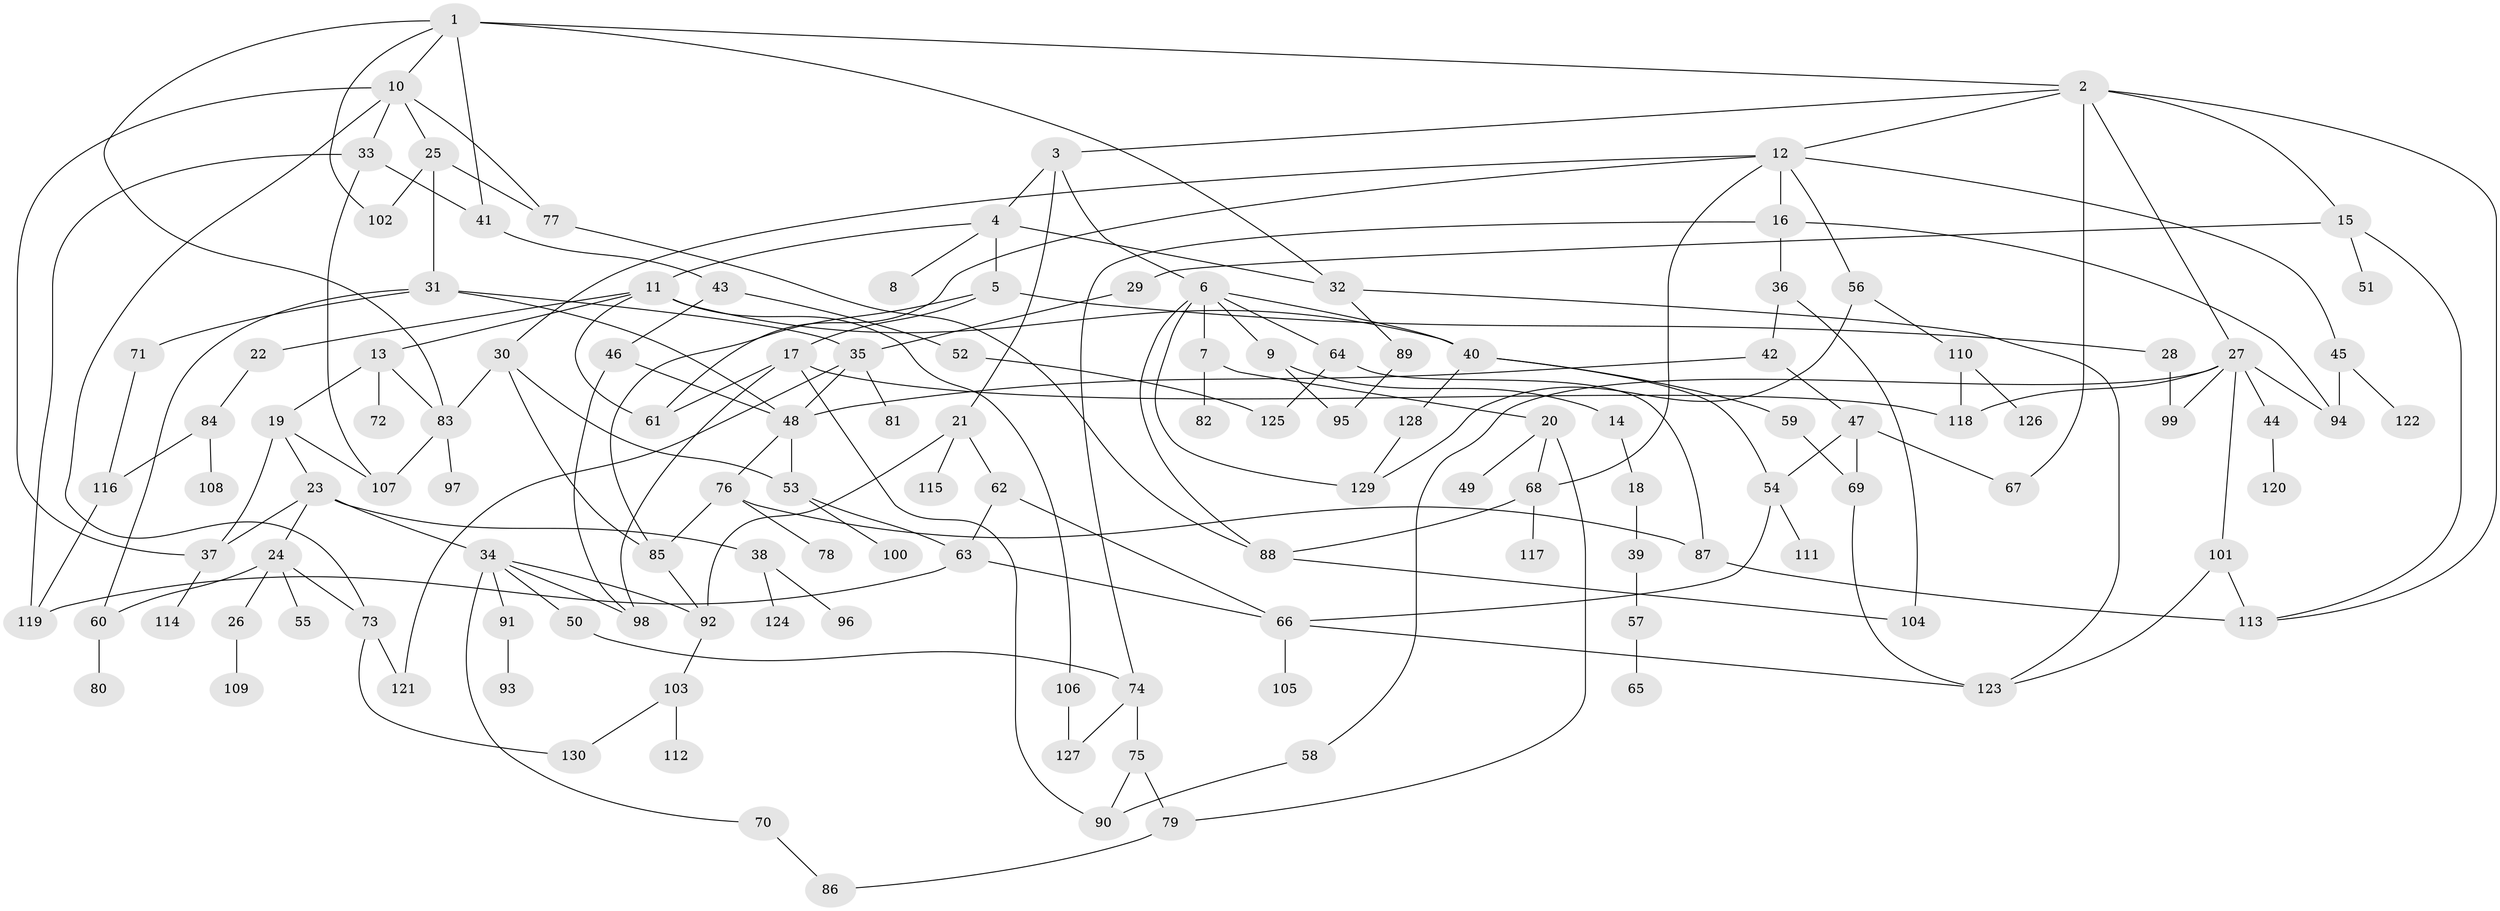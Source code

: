 // Generated by graph-tools (version 1.1) at 2025/10/02/27/25 16:10:52]
// undirected, 130 vertices, 192 edges
graph export_dot {
graph [start="1"]
  node [color=gray90,style=filled];
  1;
  2;
  3;
  4;
  5;
  6;
  7;
  8;
  9;
  10;
  11;
  12;
  13;
  14;
  15;
  16;
  17;
  18;
  19;
  20;
  21;
  22;
  23;
  24;
  25;
  26;
  27;
  28;
  29;
  30;
  31;
  32;
  33;
  34;
  35;
  36;
  37;
  38;
  39;
  40;
  41;
  42;
  43;
  44;
  45;
  46;
  47;
  48;
  49;
  50;
  51;
  52;
  53;
  54;
  55;
  56;
  57;
  58;
  59;
  60;
  61;
  62;
  63;
  64;
  65;
  66;
  67;
  68;
  69;
  70;
  71;
  72;
  73;
  74;
  75;
  76;
  77;
  78;
  79;
  80;
  81;
  82;
  83;
  84;
  85;
  86;
  87;
  88;
  89;
  90;
  91;
  92;
  93;
  94;
  95;
  96;
  97;
  98;
  99;
  100;
  101;
  102;
  103;
  104;
  105;
  106;
  107;
  108;
  109;
  110;
  111;
  112;
  113;
  114;
  115;
  116;
  117;
  118;
  119;
  120;
  121;
  122;
  123;
  124;
  125;
  126;
  127;
  128;
  129;
  130;
  1 -- 2;
  1 -- 10;
  1 -- 32;
  1 -- 102;
  1 -- 41;
  1 -- 83;
  2 -- 3;
  2 -- 12;
  2 -- 15;
  2 -- 27;
  2 -- 113;
  2 -- 67;
  3 -- 4;
  3 -- 6;
  3 -- 21;
  4 -- 5;
  4 -- 8;
  4 -- 11;
  4 -- 32;
  5 -- 17;
  5 -- 28;
  5 -- 85;
  6 -- 7;
  6 -- 9;
  6 -- 40;
  6 -- 64;
  6 -- 88;
  6 -- 129;
  7 -- 20;
  7 -- 82;
  9 -- 14;
  9 -- 95;
  10 -- 25;
  10 -- 33;
  10 -- 73;
  10 -- 37;
  10 -- 77;
  11 -- 13;
  11 -- 22;
  11 -- 61;
  11 -- 106;
  11 -- 40;
  12 -- 16;
  12 -- 30;
  12 -- 45;
  12 -- 56;
  12 -- 68;
  12 -- 61;
  13 -- 19;
  13 -- 72;
  13 -- 83;
  14 -- 18;
  15 -- 29;
  15 -- 51;
  15 -- 113;
  16 -- 36;
  16 -- 74;
  16 -- 94;
  17 -- 118;
  17 -- 90;
  17 -- 98;
  17 -- 61;
  18 -- 39;
  19 -- 23;
  19 -- 37;
  19 -- 107;
  20 -- 49;
  20 -- 68;
  20 -- 79;
  21 -- 62;
  21 -- 92;
  21 -- 115;
  22 -- 84;
  23 -- 24;
  23 -- 34;
  23 -- 38;
  23 -- 37;
  24 -- 26;
  24 -- 55;
  24 -- 73;
  24 -- 60;
  25 -- 31;
  25 -- 77;
  25 -- 102;
  26 -- 109;
  27 -- 44;
  27 -- 58;
  27 -- 101;
  27 -- 118;
  27 -- 94;
  27 -- 99;
  28 -- 99;
  29 -- 35;
  30 -- 85;
  30 -- 83;
  30 -- 53;
  31 -- 48;
  31 -- 60;
  31 -- 71;
  31 -- 35;
  32 -- 89;
  32 -- 123;
  33 -- 41;
  33 -- 107;
  33 -- 119;
  34 -- 50;
  34 -- 70;
  34 -- 91;
  34 -- 98;
  34 -- 92;
  35 -- 81;
  35 -- 121;
  35 -- 48;
  36 -- 42;
  36 -- 104;
  37 -- 114;
  38 -- 96;
  38 -- 124;
  39 -- 57;
  40 -- 54;
  40 -- 59;
  40 -- 128;
  41 -- 43;
  42 -- 47;
  42 -- 48;
  43 -- 46;
  43 -- 52;
  44 -- 120;
  45 -- 94;
  45 -- 122;
  46 -- 98;
  46 -- 48;
  47 -- 67;
  47 -- 69;
  47 -- 54;
  48 -- 53;
  48 -- 76;
  50 -- 74;
  52 -- 125;
  53 -- 100;
  53 -- 63;
  54 -- 111;
  54 -- 66;
  56 -- 110;
  56 -- 129;
  57 -- 65;
  58 -- 90;
  59 -- 69;
  60 -- 80;
  62 -- 63;
  62 -- 66;
  63 -- 119;
  63 -- 66;
  64 -- 125;
  64 -- 87;
  66 -- 105;
  66 -- 123;
  68 -- 117;
  68 -- 88;
  69 -- 123;
  70 -- 86;
  71 -- 116;
  73 -- 130;
  73 -- 121;
  74 -- 75;
  74 -- 127;
  75 -- 79;
  75 -- 90;
  76 -- 78;
  76 -- 87;
  76 -- 85;
  77 -- 88;
  79 -- 86;
  83 -- 97;
  83 -- 107;
  84 -- 108;
  84 -- 116;
  85 -- 92;
  87 -- 113;
  88 -- 104;
  89 -- 95;
  91 -- 93;
  92 -- 103;
  101 -- 113;
  101 -- 123;
  103 -- 112;
  103 -- 130;
  106 -- 127;
  110 -- 126;
  110 -- 118;
  116 -- 119;
  128 -- 129;
}
